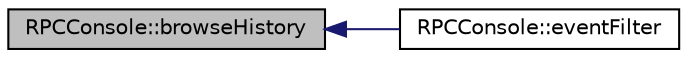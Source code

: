 digraph "RPCConsole::browseHistory"
{
  edge [fontname="Helvetica",fontsize="10",labelfontname="Helvetica",labelfontsize="10"];
  node [fontname="Helvetica",fontsize="10",shape=record];
  rankdir="LR";
  Node33 [label="RPCConsole::browseHistory",height=0.2,width=0.4,color="black", fillcolor="grey75", style="filled", fontcolor="black"];
  Node33 -> Node34 [dir="back",color="midnightblue",fontsize="10",style="solid",fontname="Helvetica"];
  Node34 [label="RPCConsole::eventFilter",height=0.2,width=0.4,color="black", fillcolor="white", style="filled",URL="$d7/de8/class_r_p_c_console.html#a81ce4c9d95e3de6de4c46ec272ae91ba"];
}
